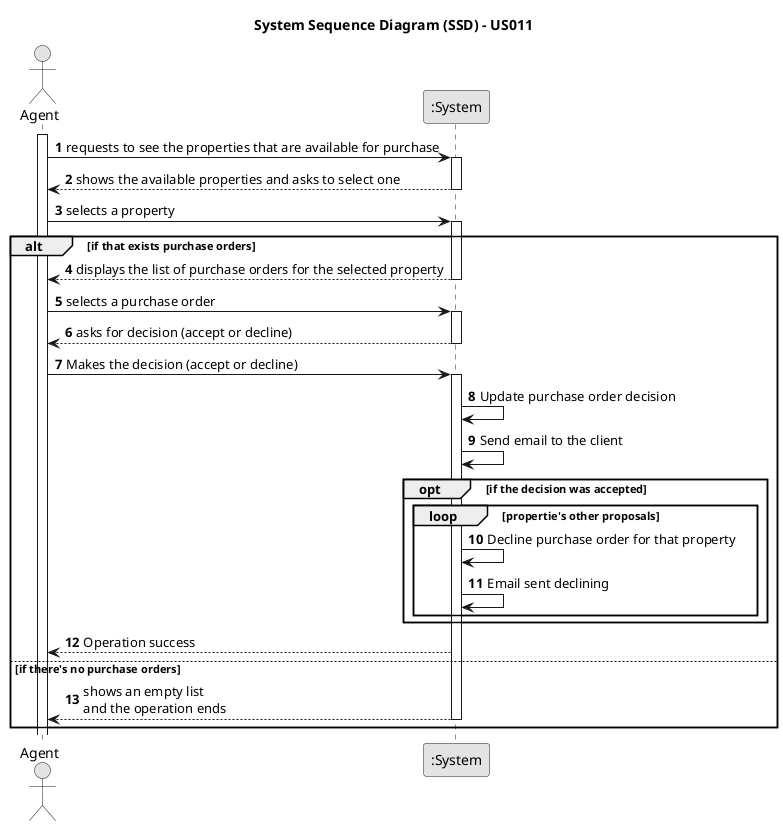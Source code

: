 @startuml
skinparam monochrome true
skinparam packageStyle rectangle
skinparam shadowing false

title System Sequence Diagram (SSD) - US011

autonumber

actor "Agent" as Employee
participant ":System" as System

activate Employee

    Employee -> System : requests to see the properties that are available for purchase

    activate System

    System --> Employee : shows the available properties and asks to select one

    deactivate System

    Employee -> System : selects a property

        activate System

            alt if that exists purchase orders

                System --> Employee : displays the list of purchase orders for the selected property

        deactivate System

             Employee -> System : selects a purchase order

        activate System

             System --> Employee : asks for decision (accept or decline)

             deactivate System


             Employee -> System : Makes the decision (accept or decline)
        activate System

             System -> System : Update purchase order decision
             System -> System : Send email to the client

        opt if the decision was accepted

            loop propertie's other proposals

                System -> System : Decline purchase order for that property

                System -> System : Email sent declining

            end

        end

            System --> Employee : Operation success

  else if there's no purchase orders

                    System --> Employee : shows an empty list \nand the operation ends

        deactivate System
    end


@enduml